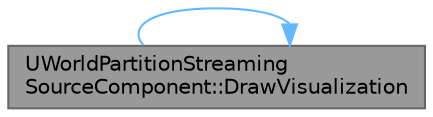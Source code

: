 digraph "UWorldPartitionStreamingSourceComponent::DrawVisualization"
{
 // INTERACTIVE_SVG=YES
 // LATEX_PDF_SIZE
  bgcolor="transparent";
  edge [fontname=Helvetica,fontsize=10,labelfontname=Helvetica,labelfontsize=10];
  node [fontname=Helvetica,fontsize=10,shape=box,height=0.2,width=0.4];
  rankdir="LR";
  Node1 [id="Node000001",label="UWorldPartitionStreaming\lSourceComponent::DrawVisualization",height=0.2,width=0.4,color="gray40", fillcolor="grey60", style="filled", fontcolor="black",tooltip="Displays a debug visualizer of the streaming source."];
  Node1 -> Node1 [id="edge1_Node000001_Node000001",color="steelblue1",style="solid",tooltip=" "];
}
